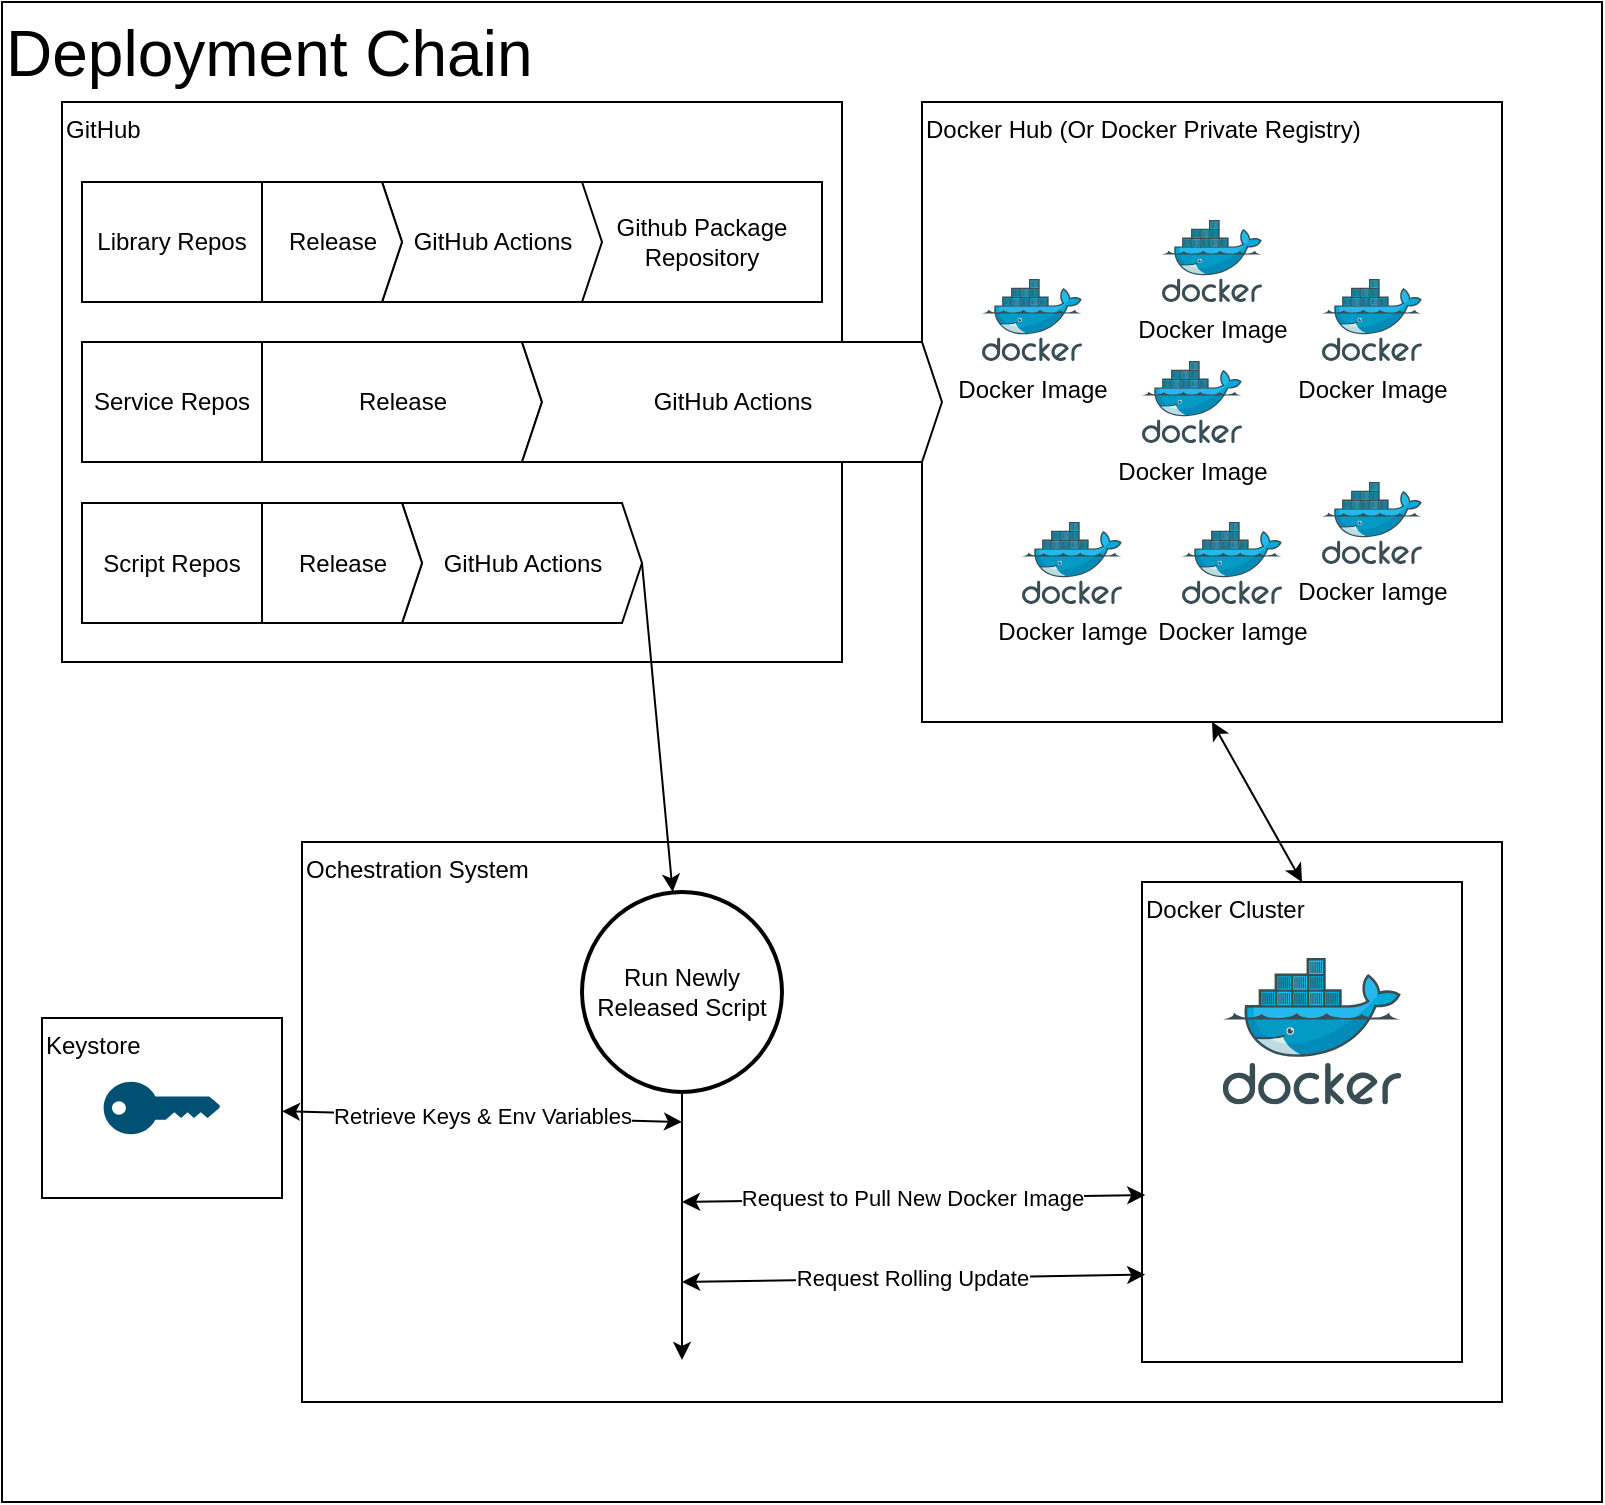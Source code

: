 <mxfile version="24.7.8">
  <diagram name="페이지-1" id="DurMKu1d3ER9RWseOtjP">
    <mxGraphModel dx="1709" dy="927" grid="1" gridSize="10" guides="1" tooltips="1" connect="1" arrows="1" fold="1" page="1" pageScale="1" pageWidth="827" pageHeight="1169" math="0" shadow="0">
      <root>
        <mxCell id="0" />
        <mxCell id="1" parent="0" />
        <mxCell id="Lg3s8UcddFGMWewCXkvp-42" value="Deployment Chain" style="rounded=0;whiteSpace=wrap;html=1;align=left;verticalAlign=top;fontSize=32;" parent="1" vertex="1">
          <mxGeometry x="10" y="70" width="800" height="750" as="geometry" />
        </mxCell>
        <mxCell id="Lg3s8UcddFGMWewCXkvp-4" value="GitHub" style="rounded=0;whiteSpace=wrap;html=1;align=left;verticalAlign=top;" parent="1" vertex="1">
          <mxGeometry x="40" y="120" width="390" height="280" as="geometry" />
        </mxCell>
        <mxCell id="Lg3s8UcddFGMWewCXkvp-26" value="Ochestration System" style="rounded=0;whiteSpace=wrap;html=1;align=left;verticalAlign=top;" parent="1" vertex="1">
          <mxGeometry x="160" y="490" width="600" height="280" as="geometry" />
        </mxCell>
        <mxCell id="Lg3s8UcddFGMWewCXkvp-38" value="Docker Cluster" style="rounded=0;whiteSpace=wrap;html=1;align=left;verticalAlign=top;" parent="1" vertex="1">
          <mxGeometry x="580" y="510" width="160" height="240" as="geometry" />
        </mxCell>
        <mxCell id="Lg3s8UcddFGMWewCXkvp-5" value="Library Repos" style="rounded=0;whiteSpace=wrap;html=1;" parent="1" vertex="1">
          <mxGeometry x="50" y="160" width="90" height="60" as="geometry" />
        </mxCell>
        <mxCell id="Lg3s8UcddFGMWewCXkvp-6" value="Service Repos" style="rounded=0;whiteSpace=wrap;html=1;" parent="1" vertex="1">
          <mxGeometry x="50" y="240" width="90" height="60" as="geometry" />
        </mxCell>
        <mxCell id="Lg3s8UcddFGMWewCXkvp-11" value="Github Package Repository" style="rounded=0;whiteSpace=wrap;html=1;" parent="1" vertex="1">
          <mxGeometry x="300" y="160" width="120" height="60" as="geometry" />
        </mxCell>
        <mxCell id="Lg3s8UcddFGMWewCXkvp-12" value="Docker Hub (Or Docker Private Registry)" style="rounded=0;whiteSpace=wrap;html=1;align=left;verticalAlign=top;" parent="1" vertex="1">
          <mxGeometry x="470" y="120" width="290" height="310" as="geometry" />
        </mxCell>
        <mxCell id="Lg3s8UcddFGMWewCXkvp-13" value="GitHub Actions" style="html=1;shadow=0;dashed=0;align=center;verticalAlign=middle;shape=mxgraph.arrows2.arrow;dy=0;dx=10;notch=10;" parent="1" vertex="1">
          <mxGeometry x="200" y="160" width="110" height="60" as="geometry" />
        </mxCell>
        <mxCell id="Lg3s8UcddFGMWewCXkvp-14" value="Release" style="html=1;shadow=0;dashed=0;align=center;verticalAlign=middle;shape=mxgraph.arrows2.arrow;dy=0;dx=10;notch=0;" parent="1" vertex="1">
          <mxGeometry x="140" y="160" width="70" height="60" as="geometry" />
        </mxCell>
        <mxCell id="Lg3s8UcddFGMWewCXkvp-15" value="Release" style="html=1;shadow=0;dashed=0;align=center;verticalAlign=middle;shape=mxgraph.arrows2.arrow;dy=0;dx=10;notch=0;" parent="1" vertex="1">
          <mxGeometry x="140" y="240" width="140" height="60" as="geometry" />
        </mxCell>
        <mxCell id="Lg3s8UcddFGMWewCXkvp-16" value="GitHub Actions" style="html=1;shadow=0;dashed=0;align=center;verticalAlign=middle;shape=mxgraph.arrows2.arrow;dy=0;dx=10;notch=10;" parent="1" vertex="1">
          <mxGeometry x="210" y="320.5" width="120" height="60" as="geometry" />
        </mxCell>
        <mxCell id="Lg3s8UcddFGMWewCXkvp-18" value="Docker Image" style="image;sketch=0;aspect=fixed;html=1;points=[];align=center;fontSize=12;image=img/lib/mscae/Docker.svg;" parent="1" vertex="1">
          <mxGeometry x="590" y="179" width="50" height="41" as="geometry" />
        </mxCell>
        <mxCell id="Lg3s8UcddFGMWewCXkvp-19" value="Docker Image" style="image;sketch=0;aspect=fixed;html=1;points=[];align=center;fontSize=12;image=img/lib/mscae/Docker.svg;" parent="1" vertex="1">
          <mxGeometry x="500" y="208.5" width="50" height="41" as="geometry" />
        </mxCell>
        <mxCell id="Lg3s8UcddFGMWewCXkvp-20" value="Docker Iamge" style="image;sketch=0;aspect=fixed;html=1;points=[];align=center;fontSize=12;image=img/lib/mscae/Docker.svg;" parent="1" vertex="1">
          <mxGeometry x="520" y="330" width="50" height="41" as="geometry" />
        </mxCell>
        <mxCell id="Lg3s8UcddFGMWewCXkvp-21" value="Docker Image" style="image;sketch=0;aspect=fixed;html=1;points=[];align=center;fontSize=12;image=img/lib/mscae/Docker.svg;" parent="1" vertex="1">
          <mxGeometry x="580" y="249.5" width="50" height="41" as="geometry" />
        </mxCell>
        <mxCell id="Lg3s8UcddFGMWewCXkvp-22" value="Docker Image" style="image;sketch=0;aspect=fixed;html=1;points=[];align=center;fontSize=12;image=img/lib/mscae/Docker.svg;" parent="1" vertex="1">
          <mxGeometry x="670" y="208.5" width="50" height="41" as="geometry" />
        </mxCell>
        <mxCell id="Lg3s8UcddFGMWewCXkvp-23" value="Script Repos" style="rounded=0;whiteSpace=wrap;html=1;" parent="1" vertex="1">
          <mxGeometry x="50" y="320.5" width="90" height="60" as="geometry" />
        </mxCell>
        <mxCell id="Lg3s8UcddFGMWewCXkvp-24" value="Keystore" style="rounded=0;whiteSpace=wrap;html=1;align=left;verticalAlign=top;" parent="1" vertex="1">
          <mxGeometry x="30" y="578" width="120" height="90" as="geometry" />
        </mxCell>
        <mxCell id="Lg3s8UcddFGMWewCXkvp-25" value="" style="points=[[0,0.5,0],[0.24,0,0],[0.5,0.28,0],[0.995,0.475,0],[0.5,0.72,0],[0.24,1,0]];verticalLabelPosition=bottom;sketch=0;html=1;verticalAlign=top;aspect=fixed;align=center;pointerEvents=1;shape=mxgraph.cisco19.key;fillColor=#005073;strokeColor=none;" parent="1" vertex="1">
          <mxGeometry x="60.835" y="609.875" width="58.33" height="26.25" as="geometry" />
        </mxCell>
        <mxCell id="Lg3s8UcddFGMWewCXkvp-27" value="" style="image;sketch=0;aspect=fixed;html=1;points=[];align=center;fontSize=12;image=img/lib/mscae/Docker.svg;" parent="1" vertex="1">
          <mxGeometry x="620.36" y="548" width="89.27" height="73.2" as="geometry" />
        </mxCell>
        <mxCell id="Lg3s8UcddFGMWewCXkvp-29" value="Run Newly Released Script" style="strokeWidth=2;html=1;shape=mxgraph.flowchart.start_1;whiteSpace=wrap;" parent="1" vertex="1">
          <mxGeometry x="300" y="515" width="100" height="100" as="geometry" />
        </mxCell>
        <mxCell id="Lg3s8UcddFGMWewCXkvp-30" value="Release" style="html=1;shadow=0;dashed=0;align=center;verticalAlign=middle;shape=mxgraph.arrows2.arrow;dy=0;dx=10;notch=0;" parent="1" vertex="1">
          <mxGeometry x="140" y="320.5" width="80" height="60" as="geometry" />
        </mxCell>
        <mxCell id="Lg3s8UcddFGMWewCXkvp-31" value="" style="endArrow=classic;html=1;rounded=0;exitX=1;exitY=0.5;exitDx=0;exitDy=0;exitPerimeter=0;" parent="1" source="Lg3s8UcddFGMWewCXkvp-16" target="Lg3s8UcddFGMWewCXkvp-29" edge="1">
          <mxGeometry width="50" height="50" relative="1" as="geometry">
            <mxPoint x="440" y="600" as="sourcePoint" />
            <mxPoint x="490" y="550" as="targetPoint" />
          </mxGeometry>
        </mxCell>
        <mxCell id="Lg3s8UcddFGMWewCXkvp-33" value="" style="endArrow=classic;html=1;rounded=0;exitX=0.5;exitY=1;exitDx=0;exitDy=0;exitPerimeter=0;" parent="1" source="Lg3s8UcddFGMWewCXkvp-29" edge="1">
          <mxGeometry width="50" height="50" relative="1" as="geometry">
            <mxPoint x="520" y="675" as="sourcePoint" />
            <mxPoint x="350" y="749" as="targetPoint" />
          </mxGeometry>
        </mxCell>
        <mxCell id="Lg3s8UcddFGMWewCXkvp-35" value="Retrieve Keys &amp;amp; Env Variables" style="endArrow=classic;startArrow=classic;html=1;rounded=0;" parent="1" source="Lg3s8UcddFGMWewCXkvp-24" edge="1">
          <mxGeometry width="50" height="50" relative="1" as="geometry">
            <mxPoint x="410" y="670" as="sourcePoint" />
            <mxPoint x="350" y="630" as="targetPoint" />
          </mxGeometry>
        </mxCell>
        <mxCell id="Lg3s8UcddFGMWewCXkvp-37" value="Request to Pull New Docker Image" style="endArrow=classic;startArrow=classic;html=1;rounded=0;entryX=0.01;entryY=0.652;entryDx=0;entryDy=0;entryPerimeter=0;" parent="1" target="Lg3s8UcddFGMWewCXkvp-38" edge="1">
          <mxGeometry x="-0.006" width="50" height="50" relative="1" as="geometry">
            <mxPoint x="350" y="670" as="sourcePoint" />
            <mxPoint x="490" y="673" as="targetPoint" />
            <mxPoint as="offset" />
          </mxGeometry>
        </mxCell>
        <mxCell id="Lg3s8UcddFGMWewCXkvp-39" value="Request Rolling Update" style="endArrow=classic;startArrow=classic;html=1;rounded=0;entryX=0.01;entryY=0.818;entryDx=0;entryDy=0;entryPerimeter=0;" parent="1" target="Lg3s8UcddFGMWewCXkvp-38" edge="1">
          <mxGeometry x="-0.006" width="50" height="50" relative="1" as="geometry">
            <mxPoint x="350" y="710" as="sourcePoint" />
            <mxPoint x="590" y="650" as="targetPoint" />
            <mxPoint as="offset" />
          </mxGeometry>
        </mxCell>
        <mxCell id="Lg3s8UcddFGMWewCXkvp-41" value="" style="endArrow=classic;startArrow=classic;html=1;rounded=0;entryX=0.5;entryY=1;entryDx=0;entryDy=0;exitX=0.5;exitY=0;exitDx=0;exitDy=0;" parent="1" source="Lg3s8UcddFGMWewCXkvp-38" target="Lg3s8UcddFGMWewCXkvp-12" edge="1">
          <mxGeometry width="50" height="50" relative="1" as="geometry">
            <mxPoint x="300" y="470" as="sourcePoint" />
            <mxPoint x="350" y="420" as="targetPoint" />
          </mxGeometry>
        </mxCell>
        <mxCell id="Lg3s8UcddFGMWewCXkvp-43" value="Docker Iamge" style="image;sketch=0;aspect=fixed;html=1;points=[];align=center;fontSize=12;image=img/lib/mscae/Docker.svg;" parent="1" vertex="1">
          <mxGeometry x="670" y="310" width="50" height="41" as="geometry" />
        </mxCell>
        <mxCell id="Lg3s8UcddFGMWewCXkvp-44" value="Docker Iamge" style="image;sketch=0;aspect=fixed;html=1;points=[];align=center;fontSize=12;image=img/lib/mscae/Docker.svg;" parent="1" vertex="1">
          <mxGeometry x="600" y="330" width="50" height="41" as="geometry" />
        </mxCell>
        <mxCell id="15D8Y9M21EUsOXgDqQSp-2" value="GitHub Actions" style="html=1;shadow=0;dashed=0;align=center;verticalAlign=middle;shape=mxgraph.arrows2.arrow;dy=0;dx=10;notch=10;" vertex="1" parent="1">
          <mxGeometry x="270" y="240" width="210" height="60" as="geometry" />
        </mxCell>
      </root>
    </mxGraphModel>
  </diagram>
</mxfile>
